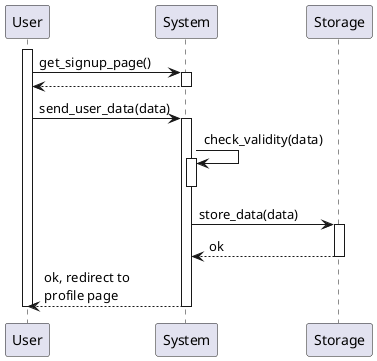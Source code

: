 @startuml sign_up
    autoactivate on

    participant User as U
    participant System as S
    participant Storage as ST

    activate U
    U -> S: get_signup_page()
    return
    U -> S: send_user_data(data)
    S -> S: check_validity(data)
    deactivate S
    S -> ST: store_data(data)
    return ok
    return ok, redirect to\nprofile page
    deactivate U
@enduml

@startuml login
    autoactivate on

    participant User as U
    participant System as S
    participant Storage as ST

    activate U
    U -> S: get_login_page()
    return login page
    U -> S: send_login\n_information(data)
    S -> ST: check_login_info(data)
    return user data
    return ok, redirect\nto homepage
    deactivate U
@enduml

@startuml password_recovery
    autoactivate on

    participant User as U
    participant System as S
    participant Storage as ST
    participant Mailer as M

    activate U
    U -> S: get_login_page()
    return login page
    U -> S: get_passw_recovery_page()
    return password recovery page
    U -> S: recover_passw(email)
    deactivate U
    S -> ST: check_user_exists(email)
    return user data
    S -> M: send_recovery_email(email)
    deactivate S
    M ->> U: email with link to recover password
    deactivate M
    activate U
    U -> S: set_new_passwd(password)
    S -> ST: update_password\n(email, password)
    return ok
    return ok, redirect to login page
    deactivate U

@enduml